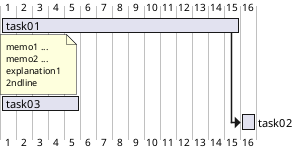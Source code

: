 @startgantt
[task01] lasts 15 days
note bottom
    memo1 ...
    memo2 ...
    explanation1
    2ndline
end note
' [task03] starts at D+8 and lasts 5 days
[task03] lasts 5 days
[task01] -> [task02]
@endgantt